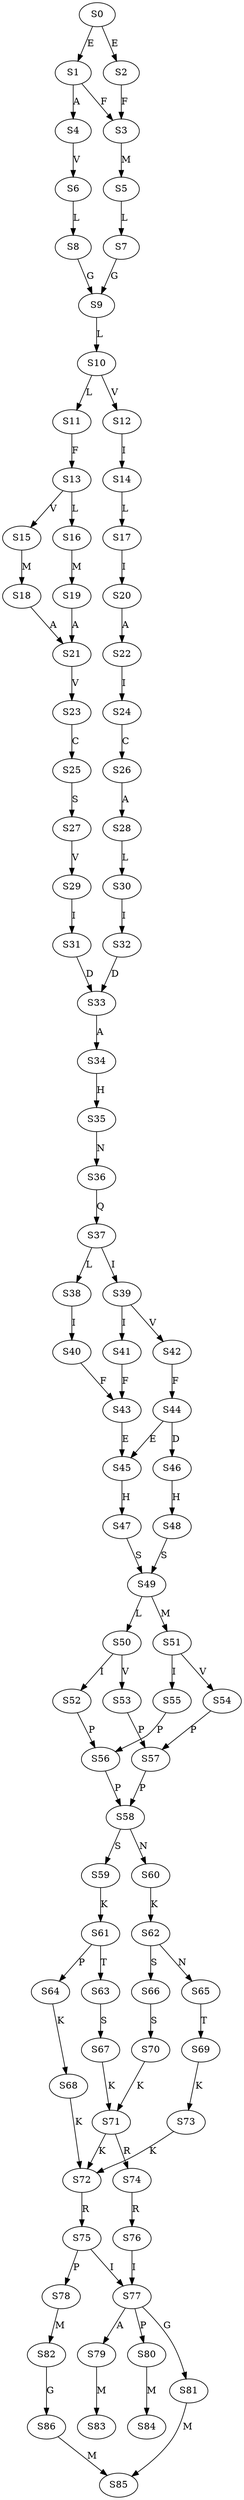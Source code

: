 strict digraph  {
	S0 -> S1 [ label = E ];
	S0 -> S2 [ label = E ];
	S1 -> S3 [ label = F ];
	S1 -> S4 [ label = A ];
	S2 -> S3 [ label = F ];
	S3 -> S5 [ label = M ];
	S4 -> S6 [ label = V ];
	S5 -> S7 [ label = L ];
	S6 -> S8 [ label = L ];
	S7 -> S9 [ label = G ];
	S8 -> S9 [ label = G ];
	S9 -> S10 [ label = L ];
	S10 -> S11 [ label = L ];
	S10 -> S12 [ label = V ];
	S11 -> S13 [ label = F ];
	S12 -> S14 [ label = I ];
	S13 -> S15 [ label = V ];
	S13 -> S16 [ label = L ];
	S14 -> S17 [ label = L ];
	S15 -> S18 [ label = M ];
	S16 -> S19 [ label = M ];
	S17 -> S20 [ label = I ];
	S18 -> S21 [ label = A ];
	S19 -> S21 [ label = A ];
	S20 -> S22 [ label = A ];
	S21 -> S23 [ label = V ];
	S22 -> S24 [ label = I ];
	S23 -> S25 [ label = C ];
	S24 -> S26 [ label = C ];
	S25 -> S27 [ label = S ];
	S26 -> S28 [ label = A ];
	S27 -> S29 [ label = V ];
	S28 -> S30 [ label = L ];
	S29 -> S31 [ label = I ];
	S30 -> S32 [ label = I ];
	S31 -> S33 [ label = D ];
	S32 -> S33 [ label = D ];
	S33 -> S34 [ label = A ];
	S34 -> S35 [ label = H ];
	S35 -> S36 [ label = N ];
	S36 -> S37 [ label = Q ];
	S37 -> S38 [ label = L ];
	S37 -> S39 [ label = I ];
	S38 -> S40 [ label = I ];
	S39 -> S41 [ label = I ];
	S39 -> S42 [ label = V ];
	S40 -> S43 [ label = F ];
	S41 -> S43 [ label = F ];
	S42 -> S44 [ label = F ];
	S43 -> S45 [ label = E ];
	S44 -> S45 [ label = E ];
	S44 -> S46 [ label = D ];
	S45 -> S47 [ label = H ];
	S46 -> S48 [ label = H ];
	S47 -> S49 [ label = S ];
	S48 -> S49 [ label = S ];
	S49 -> S50 [ label = L ];
	S49 -> S51 [ label = M ];
	S50 -> S52 [ label = I ];
	S50 -> S53 [ label = V ];
	S51 -> S54 [ label = V ];
	S51 -> S55 [ label = I ];
	S52 -> S56 [ label = P ];
	S53 -> S57 [ label = P ];
	S54 -> S57 [ label = P ];
	S55 -> S56 [ label = P ];
	S56 -> S58 [ label = P ];
	S57 -> S58 [ label = P ];
	S58 -> S59 [ label = S ];
	S58 -> S60 [ label = N ];
	S59 -> S61 [ label = K ];
	S60 -> S62 [ label = K ];
	S61 -> S63 [ label = T ];
	S61 -> S64 [ label = P ];
	S62 -> S65 [ label = N ];
	S62 -> S66 [ label = S ];
	S63 -> S67 [ label = S ];
	S64 -> S68 [ label = K ];
	S65 -> S69 [ label = T ];
	S66 -> S70 [ label = S ];
	S67 -> S71 [ label = K ];
	S68 -> S72 [ label = K ];
	S69 -> S73 [ label = K ];
	S70 -> S71 [ label = K ];
	S71 -> S74 [ label = R ];
	S71 -> S72 [ label = K ];
	S72 -> S75 [ label = R ];
	S73 -> S72 [ label = K ];
	S74 -> S76 [ label = R ];
	S75 -> S77 [ label = I ];
	S75 -> S78 [ label = P ];
	S76 -> S77 [ label = I ];
	S77 -> S79 [ label = A ];
	S77 -> S80 [ label = P ];
	S77 -> S81 [ label = G ];
	S78 -> S82 [ label = M ];
	S79 -> S83 [ label = M ];
	S80 -> S84 [ label = M ];
	S81 -> S85 [ label = M ];
	S82 -> S86 [ label = G ];
	S86 -> S85 [ label = M ];
}
